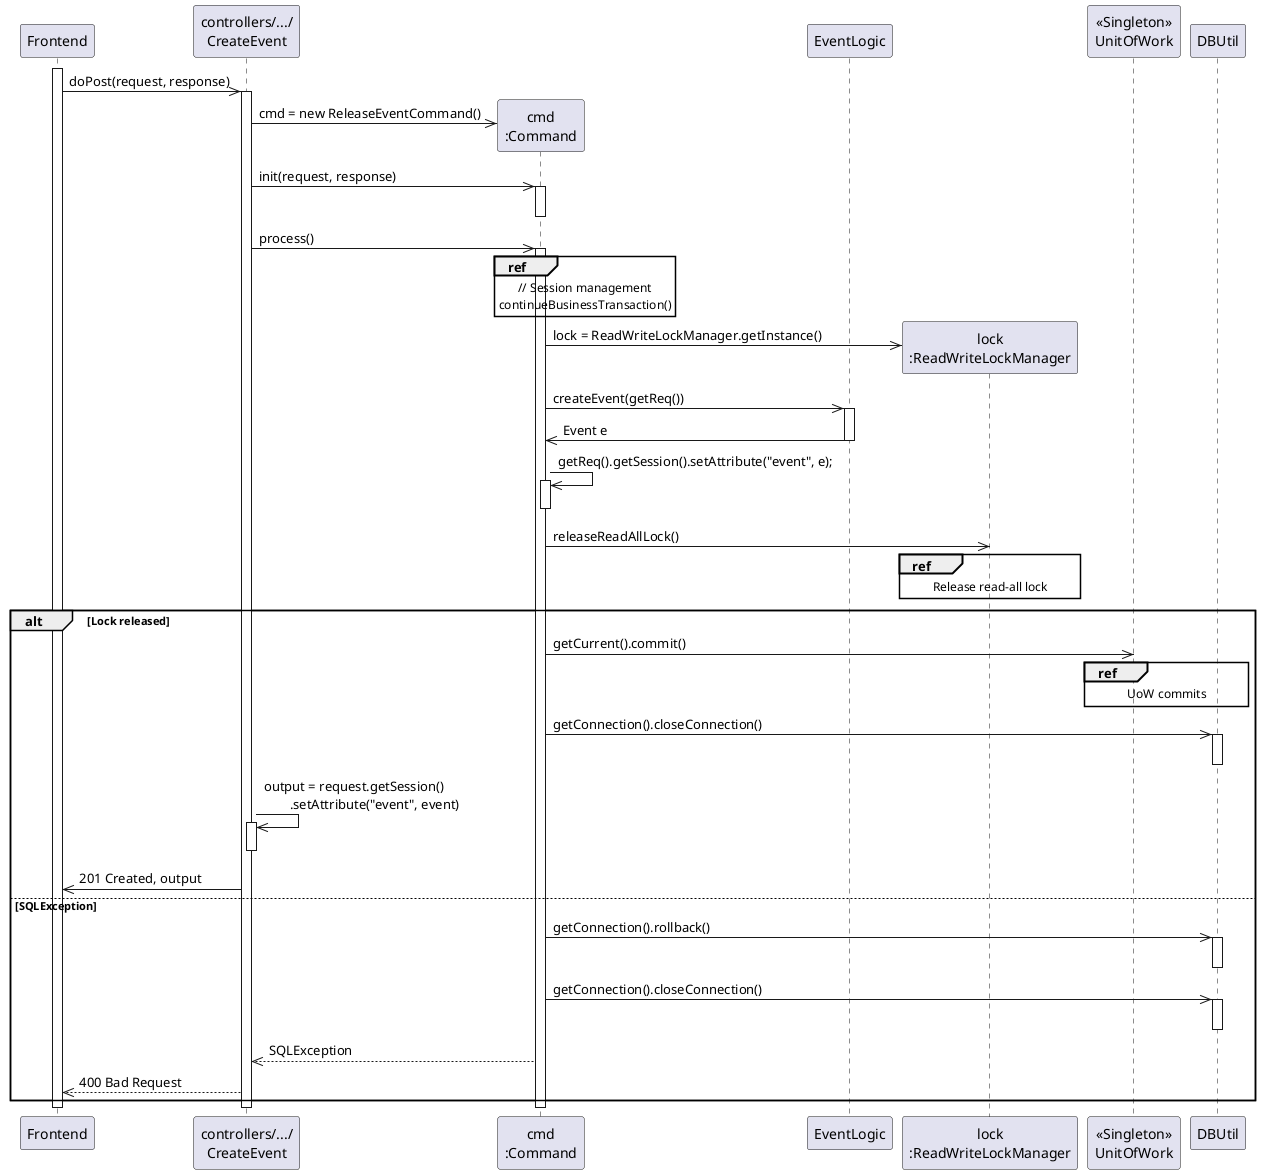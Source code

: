 @startuml sequenceDiagram
  participant Frontend as FE
  participant "controllers/.../\nCreateEvent" as cce
  participant "cmd\n:Command" as cmd
  participant "EventLogic" as el
  participant "lock\n:ReadWriteLockManager" as lm
  participant "<<Singleton>>\nUnitOfWork" as uw
  participant DBUtil

  activate FE
    FE->>cce: doPost(request, response)
    activate cce
      create cmd
      cce->>cmd: cmd = new ReleaseEventCommand()
      cce->>cmd: init(request, response)
      activate cmd
      deactivate cmd
      cce->>cmd: process()
      activate cmd
        ref over cmd #ffffff
          // Session management
          continueBusinessTransaction()
        end ref
        create lm
        cmd->>lm: lock = ReadWriteLockManager.getInstance()
        cmd->>el: createEvent(getReq())
        activate el
        el->>cmd: Event e
        deactivate el
        cmd->>cmd: getReq().getSession().setAttribute("event", e);
        activate cmd
        deactivate cmd
        
          cmd->>lm: releaseReadAllLock()

          ref over lm
            Release read-all lock
          end ref
        
        alt Lock released
                cmd->>uw: getCurrent().commit()
      ref over uw, DBUtil
        UoW commits
      end ref
          cmd->>DBUtil: getConnection().closeConnection()
          activate DBUtil
          deactivate DBUtil
          cce->>cce: output = request.getSession()\n　　.setAttribute("event", event)
        activate cce
        deactivate cce
          cce->>FE: 201 Created, output
        else SQLException
          cmd->>DBUtil: getConnection().rollback()
          activate DBUtil
          deactivate DBUtil
          cmd->>DBUtil: getConnection().closeConnection()
          activate DBUtil
          deactivate DBUtil
          cmd-->>cce: SQLException
          cce-->>FE: 400 Bad Request
        end
      deactivate cmd
    deactivate cce
  deactivate FE
@enduml